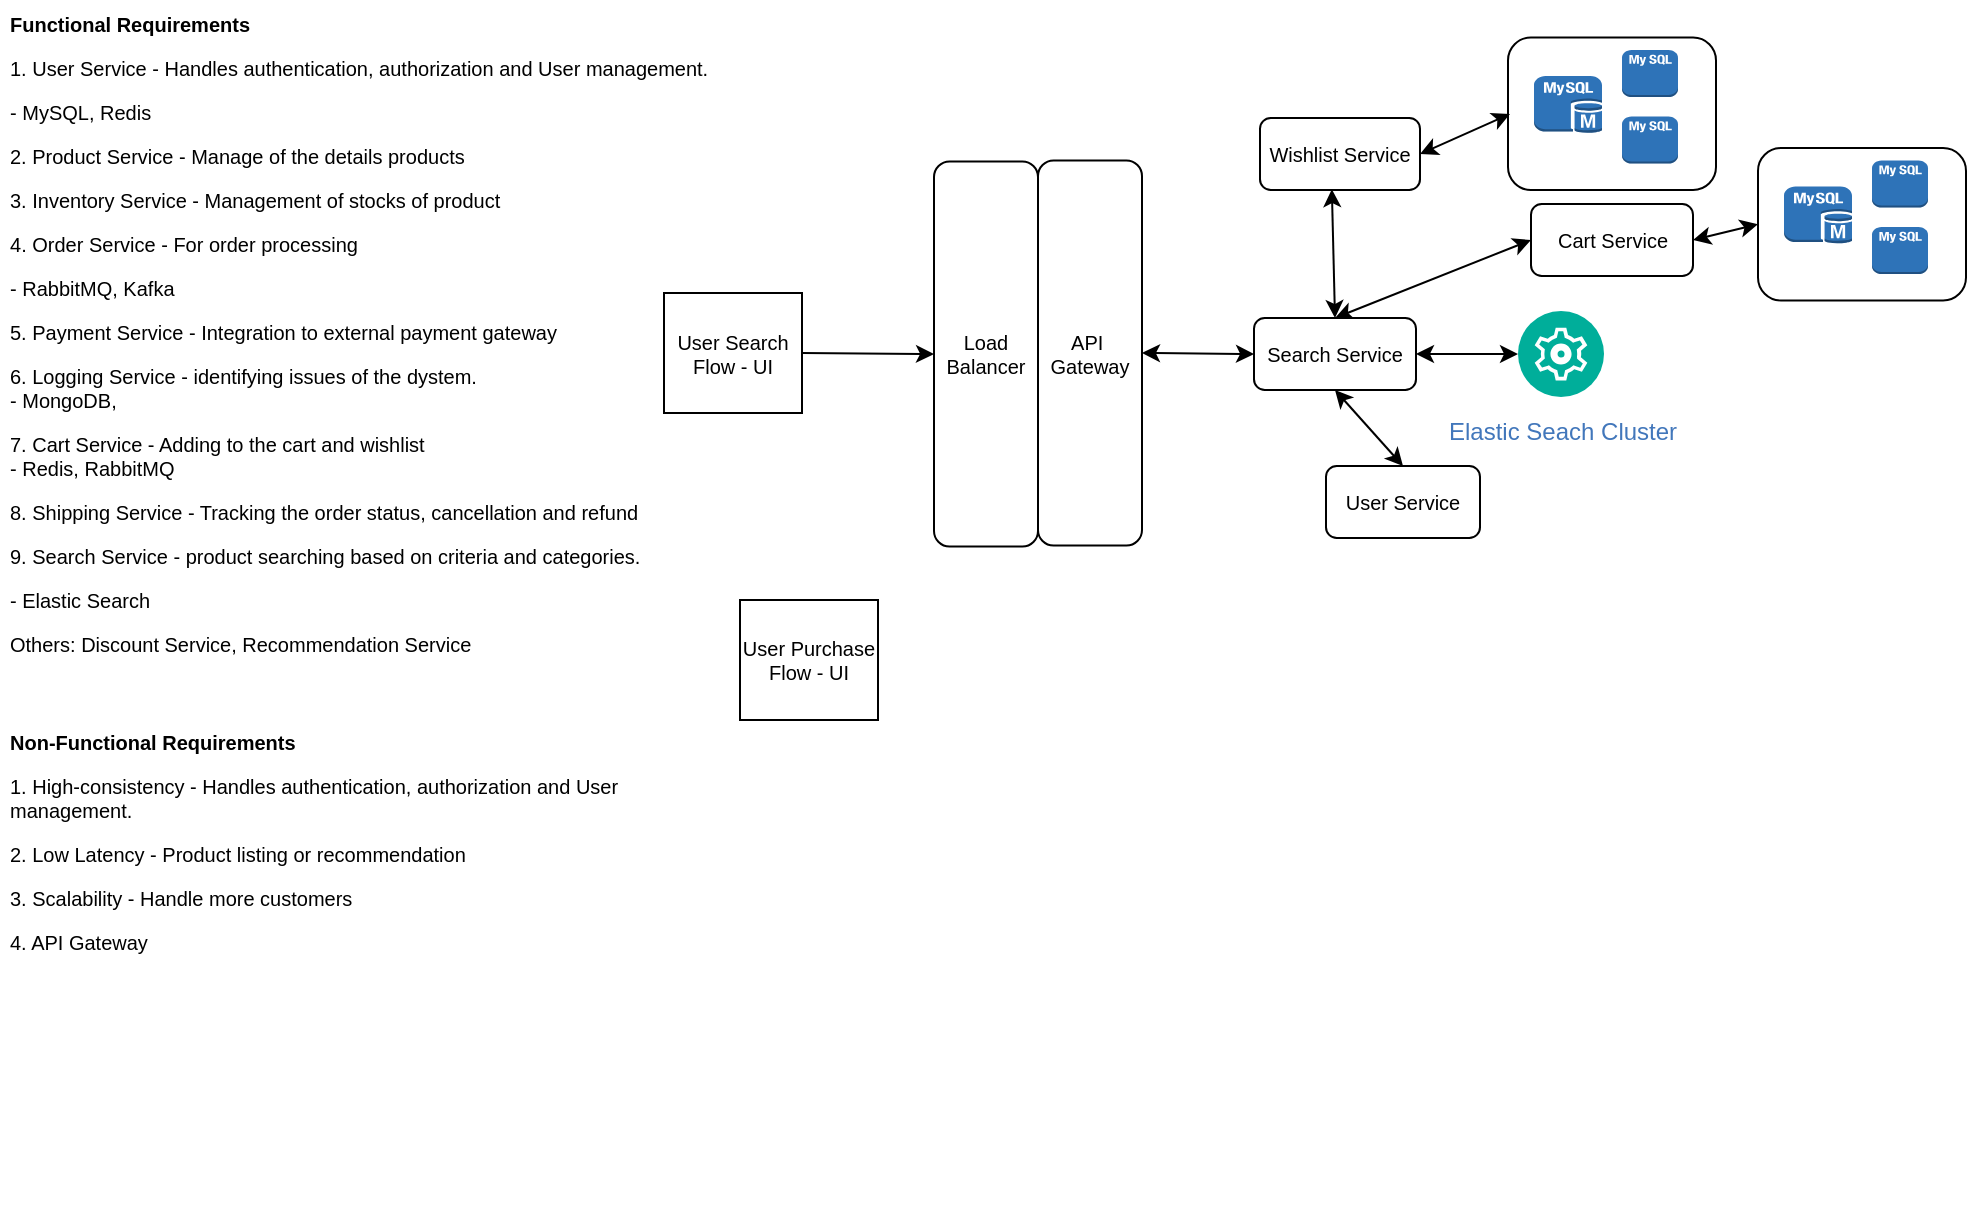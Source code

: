 <mxfile>
    <diagram id="BBIaCQiuaAb_JKgmIUhu" name="Page-1">
        <mxGraphModel dx="661" dy="863" grid="0" gridSize="10" guides="1" tooltips="1" connect="1" arrows="1" fold="1" page="0" pageScale="1" pageWidth="1100" pageHeight="850" background="none" math="0" shadow="0">
            <root>
                <mxCell id="0"/>
                <mxCell id="1" parent="0"/>
                <mxCell id="92Lfp3XjyuxSRO2LKdbv-2" value="&lt;h1 style=&quot;font-size: 10px;&quot;&gt;&lt;font style=&quot;font-size: 10px;&quot;&gt;Functional Requirements&lt;/font&gt;&lt;/h1&gt;&lt;p style=&quot;font-size: 10px;&quot;&gt;1. User Service&amp;nbsp;&lt;span style=&quot;background-color: initial;&quot;&gt;- Handles authentication, authorization and User management.&lt;/span&gt;&lt;/p&gt;&lt;p style=&quot;font-size: 10px;&quot;&gt;- MySQL, Redis&lt;/p&gt;&lt;p style=&quot;font-size: 10px;&quot;&gt;2. Product Service - Manage of the details products&lt;/p&gt;&lt;p style=&quot;font-size: 10px;&quot;&gt;3. Inventory Service - Management of stocks of product&lt;/p&gt;&lt;p style=&quot;font-size: 10px;&quot;&gt;4&lt;font style=&quot;font-size: 10px;&quot;&gt;. Order Service - For order processing&lt;/font&gt;&lt;/p&gt;&lt;p style=&quot;font-size: 10px;&quot;&gt;&lt;font style=&quot;font-size: 10px;&quot;&gt;- RabbitMQ, Kafka&lt;/font&gt;&lt;/p&gt;&lt;p style=&quot;font-size: 10px;&quot;&gt;&lt;font style=&quot;font-size: 10px;&quot;&gt;5. Payment Service - Integration to external payment gateway&lt;/font&gt;&lt;/p&gt;&lt;p style=&quot;font-size: 10px;&quot;&gt;&lt;font style=&quot;font-size: 10px;&quot;&gt;6. Logging Service - identifying issues of the dystem.&lt;br&gt;- MongoDB,&amp;nbsp;&lt;/font&gt;&lt;/p&gt;&lt;p style=&quot;font-size: 10px;&quot;&gt;7. Cart Service - Adding to the cart and wishlist&lt;br&gt;- Redis, RabbitMQ&lt;/p&gt;&lt;p style=&quot;font-size: 10px;&quot;&gt;8. Shipping Service - Tracking the order status, cancellation and refund&lt;/p&gt;&lt;p style=&quot;font-size: 10px;&quot;&gt;9. Search Service - product searching based on criteria and categories.&lt;/p&gt;&lt;p style=&quot;font-size: 10px;&quot;&gt;- Elastic Search&amp;nbsp;&lt;/p&gt;&lt;p style=&quot;font-size: 10px;&quot;&gt;Others: Discount Service, Recommendation Service&amp;nbsp;&lt;/p&gt;" style="text;html=1;strokeColor=none;fillColor=none;spacing=5;spacingTop=-20;whiteSpace=wrap;overflow=hidden;rounded=0;fontSize=10;" vertex="1" parent="1">
                    <mxGeometry x="11" y="-10" width="399" height="327" as="geometry"/>
                </mxCell>
                <mxCell id="92Lfp3XjyuxSRO2LKdbv-4" value="&lt;h1 style=&quot;font-size: 10px;&quot;&gt;&lt;font style=&quot;font-size: 10px;&quot;&gt;Non-Functional Requirements&lt;/font&gt;&lt;/h1&gt;&lt;p style=&quot;font-size: 10px;&quot;&gt;1. High-consistency - Handles authentication, authorization and User management.&lt;/p&gt;&lt;p style=&quot;font-size: 10px;&quot;&gt;2. Low Latency - Product listing or recommendation&lt;/p&gt;&lt;p style=&quot;font-size: 10px;&quot;&gt;3. Scalability - Handle more customers&lt;/p&gt;&lt;p style=&quot;font-size: 10px;&quot;&gt;4. API Gateway&amp;nbsp;&lt;/p&gt;" style="text;html=1;strokeColor=none;fillColor=none;spacing=5;spacingTop=-20;whiteSpace=wrap;overflow=hidden;rounded=0;fontSize=10;" vertex="1" parent="1">
                    <mxGeometry x="11" y="349" width="332" height="238" as="geometry"/>
                </mxCell>
                <mxCell id="92Lfp3XjyuxSRO2LKdbv-19" style="edgeStyle=none;html=1;entryX=0;entryY=0.5;entryDx=0;entryDy=0;fontSize=10;exitX=1;exitY=0.5;exitDx=0;exitDy=0;" edge="1" parent="1" source="92Lfp3XjyuxSRO2LKdbv-22" target="92Lfp3XjyuxSRO2LKdbv-24">
                    <mxGeometry relative="1" as="geometry">
                        <mxPoint x="414" y="124" as="sourcePoint"/>
                        <Array as="points"/>
                    </mxGeometry>
                </mxCell>
                <mxCell id="92Lfp3XjyuxSRO2LKdbv-21" style="edgeStyle=none;html=1;exitX=1;exitY=0.5;exitDx=0;exitDy=0;entryX=0;entryY=0.5;entryDx=0;entryDy=0;fontSize=10;startArrow=classic;startFill=1;" edge="1" parent="1" source="92Lfp3XjyuxSRO2LKdbv-12" target="92Lfp3XjyuxSRO2LKdbv-18">
                    <mxGeometry relative="1" as="geometry"/>
                </mxCell>
                <mxCell id="92Lfp3XjyuxSRO2LKdbv-12" value="API&amp;nbsp;&lt;br&gt;Gateway" style="rounded=1;whiteSpace=wrap;html=1;fontSize=10;" vertex="1" parent="1">
                    <mxGeometry x="530" y="60.25" width="52" height="192.5" as="geometry"/>
                </mxCell>
                <mxCell id="92Lfp3XjyuxSRO2LKdbv-20" style="edgeStyle=none;html=1;exitX=0.5;exitY=0;exitDx=0;exitDy=0;entryX=0.5;entryY=1;entryDx=0;entryDy=0;fontSize=10;startArrow=classic;startFill=1;" edge="1" parent="1" source="92Lfp3XjyuxSRO2LKdbv-14" target="92Lfp3XjyuxSRO2LKdbv-18">
                    <mxGeometry relative="1" as="geometry"/>
                </mxCell>
                <mxCell id="92Lfp3XjyuxSRO2LKdbv-14" value="User Service" style="rounded=1;whiteSpace=wrap;html=1;fontSize=10;" vertex="1" parent="1">
                    <mxGeometry x="674" y="213" width="77" height="36" as="geometry"/>
                </mxCell>
                <mxCell id="92Lfp3XjyuxSRO2LKdbv-15" value="" style="rounded=1;whiteSpace=wrap;html=1;fontSize=10;movable=1;resizable=1;rotatable=1;deletable=1;editable=1;connectable=1;" vertex="1" parent="1">
                    <mxGeometry x="765" y="-1.25" width="104" height="76.25" as="geometry"/>
                </mxCell>
                <mxCell id="92Lfp3XjyuxSRO2LKdbv-31" style="edgeStyle=none;html=1;exitX=1;exitY=0.5;exitDx=0;exitDy=0;fontSize=10;startArrow=classic;startFill=1;" edge="1" parent="1" source="92Lfp3XjyuxSRO2LKdbv-16">
                    <mxGeometry relative="1" as="geometry">
                        <mxPoint x="766" y="37" as="targetPoint"/>
                    </mxGeometry>
                </mxCell>
                <mxCell id="92Lfp3XjyuxSRO2LKdbv-16" value="Wishlist Service" style="rounded=1;whiteSpace=wrap;html=1;fontSize=10;" vertex="1" parent="1">
                    <mxGeometry x="641" y="39" width="80" height="36" as="geometry"/>
                </mxCell>
                <mxCell id="92Lfp3XjyuxSRO2LKdbv-46" style="edgeStyle=none;html=1;exitX=1;exitY=0.5;exitDx=0;exitDy=0;entryX=0;entryY=0.5;entryDx=0;entryDy=0;fontSize=10;startArrow=classic;startFill=1;" edge="1" parent="1" source="92Lfp3XjyuxSRO2LKdbv-17" target="92Lfp3XjyuxSRO2LKdbv-42">
                    <mxGeometry relative="1" as="geometry"/>
                </mxCell>
                <mxCell id="92Lfp3XjyuxSRO2LKdbv-17" value="Cart Service" style="rounded=1;whiteSpace=wrap;html=1;fontSize=10;" vertex="1" parent="1">
                    <mxGeometry x="776.5" y="82" width="81" height="36" as="geometry"/>
                </mxCell>
                <mxCell id="92Lfp3XjyuxSRO2LKdbv-26" style="edgeStyle=none;html=1;exitX=1;exitY=0.5;exitDx=0;exitDy=0;fontSize=10;startArrow=classic;startFill=1;" edge="1" parent="1" source="92Lfp3XjyuxSRO2LKdbv-18" target="92Lfp3XjyuxSRO2LKdbv-25">
                    <mxGeometry relative="1" as="geometry"/>
                </mxCell>
                <mxCell id="92Lfp3XjyuxSRO2LKdbv-32" style="edgeStyle=none;html=1;exitX=0.5;exitY=0;exitDx=0;exitDy=0;entryX=0.449;entryY=0.988;entryDx=0;entryDy=0;entryPerimeter=0;fontSize=10;startArrow=classic;startFill=1;" edge="1" parent="1" source="92Lfp3XjyuxSRO2LKdbv-18" target="92Lfp3XjyuxSRO2LKdbv-16">
                    <mxGeometry relative="1" as="geometry"/>
                </mxCell>
                <mxCell id="92Lfp3XjyuxSRO2LKdbv-33" style="edgeStyle=none;html=1;exitX=0.5;exitY=0;exitDx=0;exitDy=0;entryX=0;entryY=0.5;entryDx=0;entryDy=0;fontSize=10;startArrow=classic;startFill=1;" edge="1" parent="1" source="92Lfp3XjyuxSRO2LKdbv-18" target="92Lfp3XjyuxSRO2LKdbv-17">
                    <mxGeometry relative="1" as="geometry"/>
                </mxCell>
                <mxCell id="92Lfp3XjyuxSRO2LKdbv-18" value="Search Service" style="rounded=1;whiteSpace=wrap;html=1;fontSize=10;" vertex="1" parent="1">
                    <mxGeometry x="638" y="139" width="81" height="36" as="geometry"/>
                </mxCell>
                <mxCell id="92Lfp3XjyuxSRO2LKdbv-22" value="User Search Flow - UI" style="rounded=0;whiteSpace=wrap;html=1;fontSize=10;" vertex="1" parent="1">
                    <mxGeometry x="343" y="126.5" width="69" height="60" as="geometry"/>
                </mxCell>
                <mxCell id="92Lfp3XjyuxSRO2LKdbv-23" value="User Purchase Flow - UI" style="rounded=0;whiteSpace=wrap;html=1;fontSize=10;" vertex="1" parent="1">
                    <mxGeometry x="381" y="280" width="69" height="60" as="geometry"/>
                </mxCell>
                <mxCell id="92Lfp3XjyuxSRO2LKdbv-24" value="Load Balancer" style="rounded=1;whiteSpace=wrap;html=1;fontSize=10;" vertex="1" parent="1">
                    <mxGeometry x="478" y="60.75" width="52" height="192.5" as="geometry"/>
                </mxCell>
                <mxCell id="92Lfp3XjyuxSRO2LKdbv-25" value="Elastic Seach Cluster" style="aspect=fixed;perimeter=ellipsePerimeter;html=1;align=center;shadow=0;dashed=0;fontColor=#4277BB;labelBackgroundColor=#ffffff;fontSize=12;spacingTop=3;image;image=img/lib/ibm/management/cluster_management.svg;" vertex="1" parent="1">
                    <mxGeometry x="770" y="135.5" width="43" height="43" as="geometry"/>
                </mxCell>
                <mxCell id="92Lfp3XjyuxSRO2LKdbv-28" value="" style="outlineConnect=0;dashed=0;verticalLabelPosition=bottom;verticalAlign=top;align=center;html=1;shape=mxgraph.aws3.mysql_db_instance;fillColor=#2E73B8;gradientColor=none;fontSize=10;movable=1;resizable=1;rotatable=1;deletable=1;editable=1;connectable=1;" vertex="1" parent="1">
                    <mxGeometry x="778" y="18" width="34" height="28.5" as="geometry"/>
                </mxCell>
                <mxCell id="92Lfp3XjyuxSRO2LKdbv-29" value="" style="outlineConnect=0;dashed=0;verticalLabelPosition=bottom;verticalAlign=top;align=center;html=1;shape=mxgraph.aws3.mysql_db_instance_2;fillColor=#2E73B8;gradientColor=none;fontSize=10;movable=1;resizable=1;rotatable=1;deletable=1;editable=1;connectable=1;" vertex="1" parent="1">
                    <mxGeometry x="822" y="5" width="28" height="23.5" as="geometry"/>
                </mxCell>
                <mxCell id="92Lfp3XjyuxSRO2LKdbv-30" value="" style="outlineConnect=0;dashed=0;verticalLabelPosition=bottom;verticalAlign=top;align=center;html=1;shape=mxgraph.aws3.mysql_db_instance_2;fillColor=#2E73B8;gradientColor=none;fontSize=10;movable=1;resizable=1;rotatable=1;deletable=1;editable=1;connectable=1;" vertex="1" parent="1">
                    <mxGeometry x="822" y="38.25" width="28" height="23.5" as="geometry"/>
                </mxCell>
                <mxCell id="92Lfp3XjyuxSRO2LKdbv-42" value="" style="rounded=1;whiteSpace=wrap;html=1;fontSize=10;movable=1;resizable=1;rotatable=1;deletable=1;editable=1;connectable=1;" vertex="1" parent="1">
                    <mxGeometry x="890" y="54" width="104" height="76.25" as="geometry"/>
                </mxCell>
                <mxCell id="92Lfp3XjyuxSRO2LKdbv-43" value="" style="outlineConnect=0;dashed=0;verticalLabelPosition=bottom;verticalAlign=top;align=center;html=1;shape=mxgraph.aws3.mysql_db_instance;fillColor=#2E73B8;gradientColor=none;fontSize=10;movable=1;resizable=1;rotatable=1;deletable=1;editable=1;connectable=1;" vertex="1" parent="1">
                    <mxGeometry x="903" y="73.25" width="34" height="28.5" as="geometry"/>
                </mxCell>
                <mxCell id="92Lfp3XjyuxSRO2LKdbv-44" value="" style="outlineConnect=0;dashed=0;verticalLabelPosition=bottom;verticalAlign=top;align=center;html=1;shape=mxgraph.aws3.mysql_db_instance_2;fillColor=#2E73B8;gradientColor=none;fontSize=10;movable=1;resizable=1;rotatable=1;deletable=1;editable=1;connectable=1;" vertex="1" parent="1">
                    <mxGeometry x="947" y="60.25" width="28" height="23.5" as="geometry"/>
                </mxCell>
                <mxCell id="92Lfp3XjyuxSRO2LKdbv-45" value="" style="outlineConnect=0;dashed=0;verticalLabelPosition=bottom;verticalAlign=top;align=center;html=1;shape=mxgraph.aws3.mysql_db_instance_2;fillColor=#2E73B8;gradientColor=none;fontSize=10;movable=1;resizable=1;rotatable=1;deletable=1;editable=1;connectable=1;" vertex="1" parent="1">
                    <mxGeometry x="947" y="93.5" width="28" height="23.5" as="geometry"/>
                </mxCell>
            </root>
        </mxGraphModel>
    </diagram>
</mxfile>